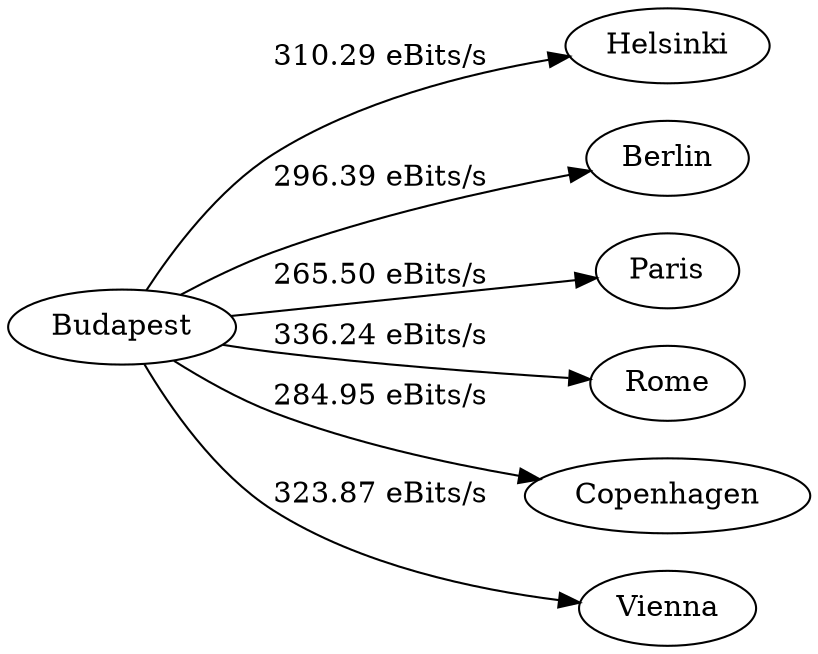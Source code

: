 digraph G {
	rankdir=LR size=50
	Budapest -> Helsinki [label="310.29 eBits/s"]
	Budapest -> Berlin [label="296.39 eBits/s"]
	Budapest -> Paris [label="265.50 eBits/s"]
	Budapest -> Rome [label="336.24 eBits/s"]
	Budapest -> Copenhagen [label="284.95 eBits/s"]
	Budapest -> Vienna [label="323.87 eBits/s"]
}
